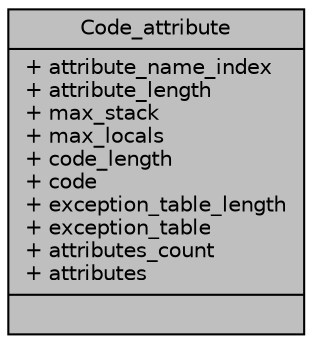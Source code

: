 digraph "Code_attribute"
{
  bgcolor="transparent";
  edge [fontname="Helvetica",fontsize="10",labelfontname="Helvetica",labelfontsize="10"];
  node [fontname="Helvetica",fontsize="10",shape=record];
  Node1 [label="{Code_attribute\n|+ attribute_name_index\l+ attribute_length\l+ max_stack\l+ max_locals\l+ code_length\l+ code\l+ exception_table_length\l+ exception_table\l+ attributes_count\l+ attributes\l|}",height=0.2,width=0.4,color="black", fillcolor="grey75", style="filled", fontcolor="black"];
}
